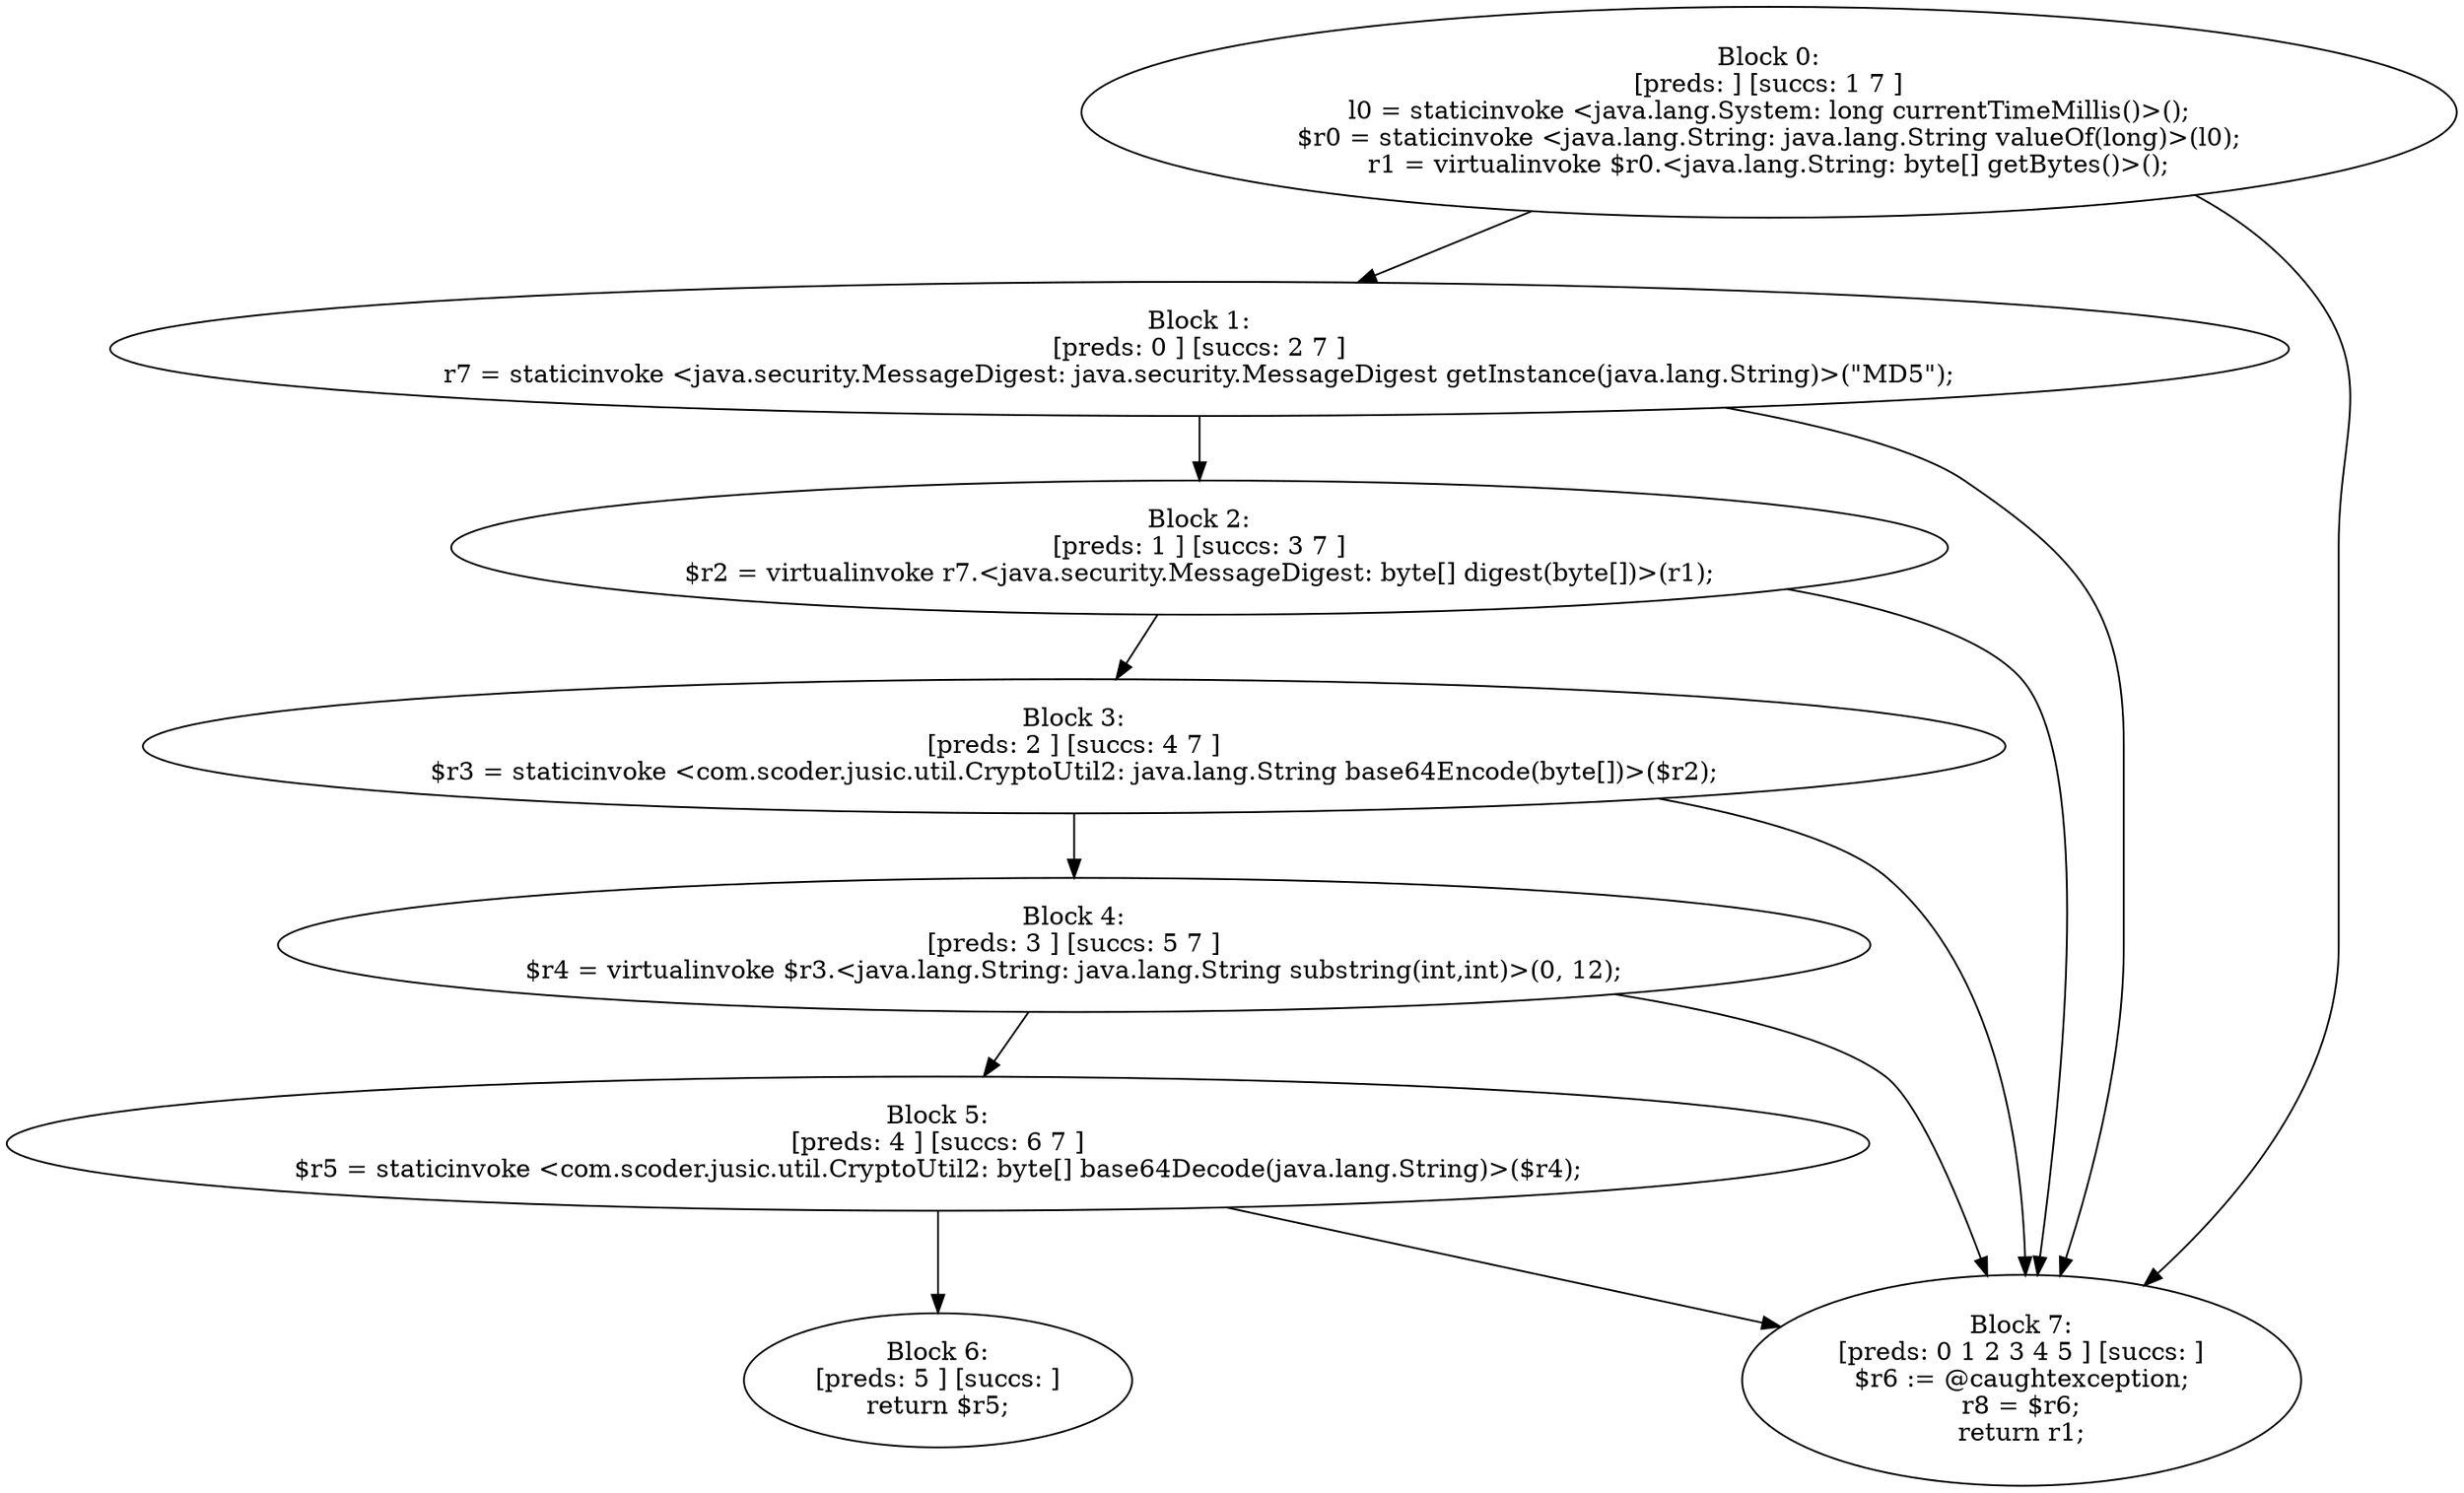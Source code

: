 digraph "unitGraph" {
    "Block 0:
[preds: ] [succs: 1 7 ]
l0 = staticinvoke <java.lang.System: long currentTimeMillis()>();
$r0 = staticinvoke <java.lang.String: java.lang.String valueOf(long)>(l0);
r1 = virtualinvoke $r0.<java.lang.String: byte[] getBytes()>();
"
    "Block 1:
[preds: 0 ] [succs: 2 7 ]
r7 = staticinvoke <java.security.MessageDigest: java.security.MessageDigest getInstance(java.lang.String)>(\"MD5\");
"
    "Block 2:
[preds: 1 ] [succs: 3 7 ]
$r2 = virtualinvoke r7.<java.security.MessageDigest: byte[] digest(byte[])>(r1);
"
    "Block 3:
[preds: 2 ] [succs: 4 7 ]
$r3 = staticinvoke <com.scoder.jusic.util.CryptoUtil2: java.lang.String base64Encode(byte[])>($r2);
"
    "Block 4:
[preds: 3 ] [succs: 5 7 ]
$r4 = virtualinvoke $r3.<java.lang.String: java.lang.String substring(int,int)>(0, 12);
"
    "Block 5:
[preds: 4 ] [succs: 6 7 ]
$r5 = staticinvoke <com.scoder.jusic.util.CryptoUtil2: byte[] base64Decode(java.lang.String)>($r4);
"
    "Block 6:
[preds: 5 ] [succs: ]
return $r5;
"
    "Block 7:
[preds: 0 1 2 3 4 5 ] [succs: ]
$r6 := @caughtexception;
r8 = $r6;
return r1;
"
    "Block 0:
[preds: ] [succs: 1 7 ]
l0 = staticinvoke <java.lang.System: long currentTimeMillis()>();
$r0 = staticinvoke <java.lang.String: java.lang.String valueOf(long)>(l0);
r1 = virtualinvoke $r0.<java.lang.String: byte[] getBytes()>();
"->"Block 1:
[preds: 0 ] [succs: 2 7 ]
r7 = staticinvoke <java.security.MessageDigest: java.security.MessageDigest getInstance(java.lang.String)>(\"MD5\");
";
    "Block 0:
[preds: ] [succs: 1 7 ]
l0 = staticinvoke <java.lang.System: long currentTimeMillis()>();
$r0 = staticinvoke <java.lang.String: java.lang.String valueOf(long)>(l0);
r1 = virtualinvoke $r0.<java.lang.String: byte[] getBytes()>();
"->"Block 7:
[preds: 0 1 2 3 4 5 ] [succs: ]
$r6 := @caughtexception;
r8 = $r6;
return r1;
";
    "Block 1:
[preds: 0 ] [succs: 2 7 ]
r7 = staticinvoke <java.security.MessageDigest: java.security.MessageDigest getInstance(java.lang.String)>(\"MD5\");
"->"Block 2:
[preds: 1 ] [succs: 3 7 ]
$r2 = virtualinvoke r7.<java.security.MessageDigest: byte[] digest(byte[])>(r1);
";
    "Block 1:
[preds: 0 ] [succs: 2 7 ]
r7 = staticinvoke <java.security.MessageDigest: java.security.MessageDigest getInstance(java.lang.String)>(\"MD5\");
"->"Block 7:
[preds: 0 1 2 3 4 5 ] [succs: ]
$r6 := @caughtexception;
r8 = $r6;
return r1;
";
    "Block 2:
[preds: 1 ] [succs: 3 7 ]
$r2 = virtualinvoke r7.<java.security.MessageDigest: byte[] digest(byte[])>(r1);
"->"Block 3:
[preds: 2 ] [succs: 4 7 ]
$r3 = staticinvoke <com.scoder.jusic.util.CryptoUtil2: java.lang.String base64Encode(byte[])>($r2);
";
    "Block 2:
[preds: 1 ] [succs: 3 7 ]
$r2 = virtualinvoke r7.<java.security.MessageDigest: byte[] digest(byte[])>(r1);
"->"Block 7:
[preds: 0 1 2 3 4 5 ] [succs: ]
$r6 := @caughtexception;
r8 = $r6;
return r1;
";
    "Block 3:
[preds: 2 ] [succs: 4 7 ]
$r3 = staticinvoke <com.scoder.jusic.util.CryptoUtil2: java.lang.String base64Encode(byte[])>($r2);
"->"Block 4:
[preds: 3 ] [succs: 5 7 ]
$r4 = virtualinvoke $r3.<java.lang.String: java.lang.String substring(int,int)>(0, 12);
";
    "Block 3:
[preds: 2 ] [succs: 4 7 ]
$r3 = staticinvoke <com.scoder.jusic.util.CryptoUtil2: java.lang.String base64Encode(byte[])>($r2);
"->"Block 7:
[preds: 0 1 2 3 4 5 ] [succs: ]
$r6 := @caughtexception;
r8 = $r6;
return r1;
";
    "Block 4:
[preds: 3 ] [succs: 5 7 ]
$r4 = virtualinvoke $r3.<java.lang.String: java.lang.String substring(int,int)>(0, 12);
"->"Block 5:
[preds: 4 ] [succs: 6 7 ]
$r5 = staticinvoke <com.scoder.jusic.util.CryptoUtil2: byte[] base64Decode(java.lang.String)>($r4);
";
    "Block 4:
[preds: 3 ] [succs: 5 7 ]
$r4 = virtualinvoke $r3.<java.lang.String: java.lang.String substring(int,int)>(0, 12);
"->"Block 7:
[preds: 0 1 2 3 4 5 ] [succs: ]
$r6 := @caughtexception;
r8 = $r6;
return r1;
";
    "Block 5:
[preds: 4 ] [succs: 6 7 ]
$r5 = staticinvoke <com.scoder.jusic.util.CryptoUtil2: byte[] base64Decode(java.lang.String)>($r4);
"->"Block 6:
[preds: 5 ] [succs: ]
return $r5;
";
    "Block 5:
[preds: 4 ] [succs: 6 7 ]
$r5 = staticinvoke <com.scoder.jusic.util.CryptoUtil2: byte[] base64Decode(java.lang.String)>($r4);
"->"Block 7:
[preds: 0 1 2 3 4 5 ] [succs: ]
$r6 := @caughtexception;
r8 = $r6;
return r1;
";
}
